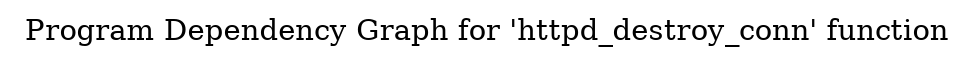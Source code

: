 digraph "Program Dependency Graph for 'httpd_destroy_conn' function" {
	label="Program Dependency Graph for 'httpd_destroy_conn' function";

}
